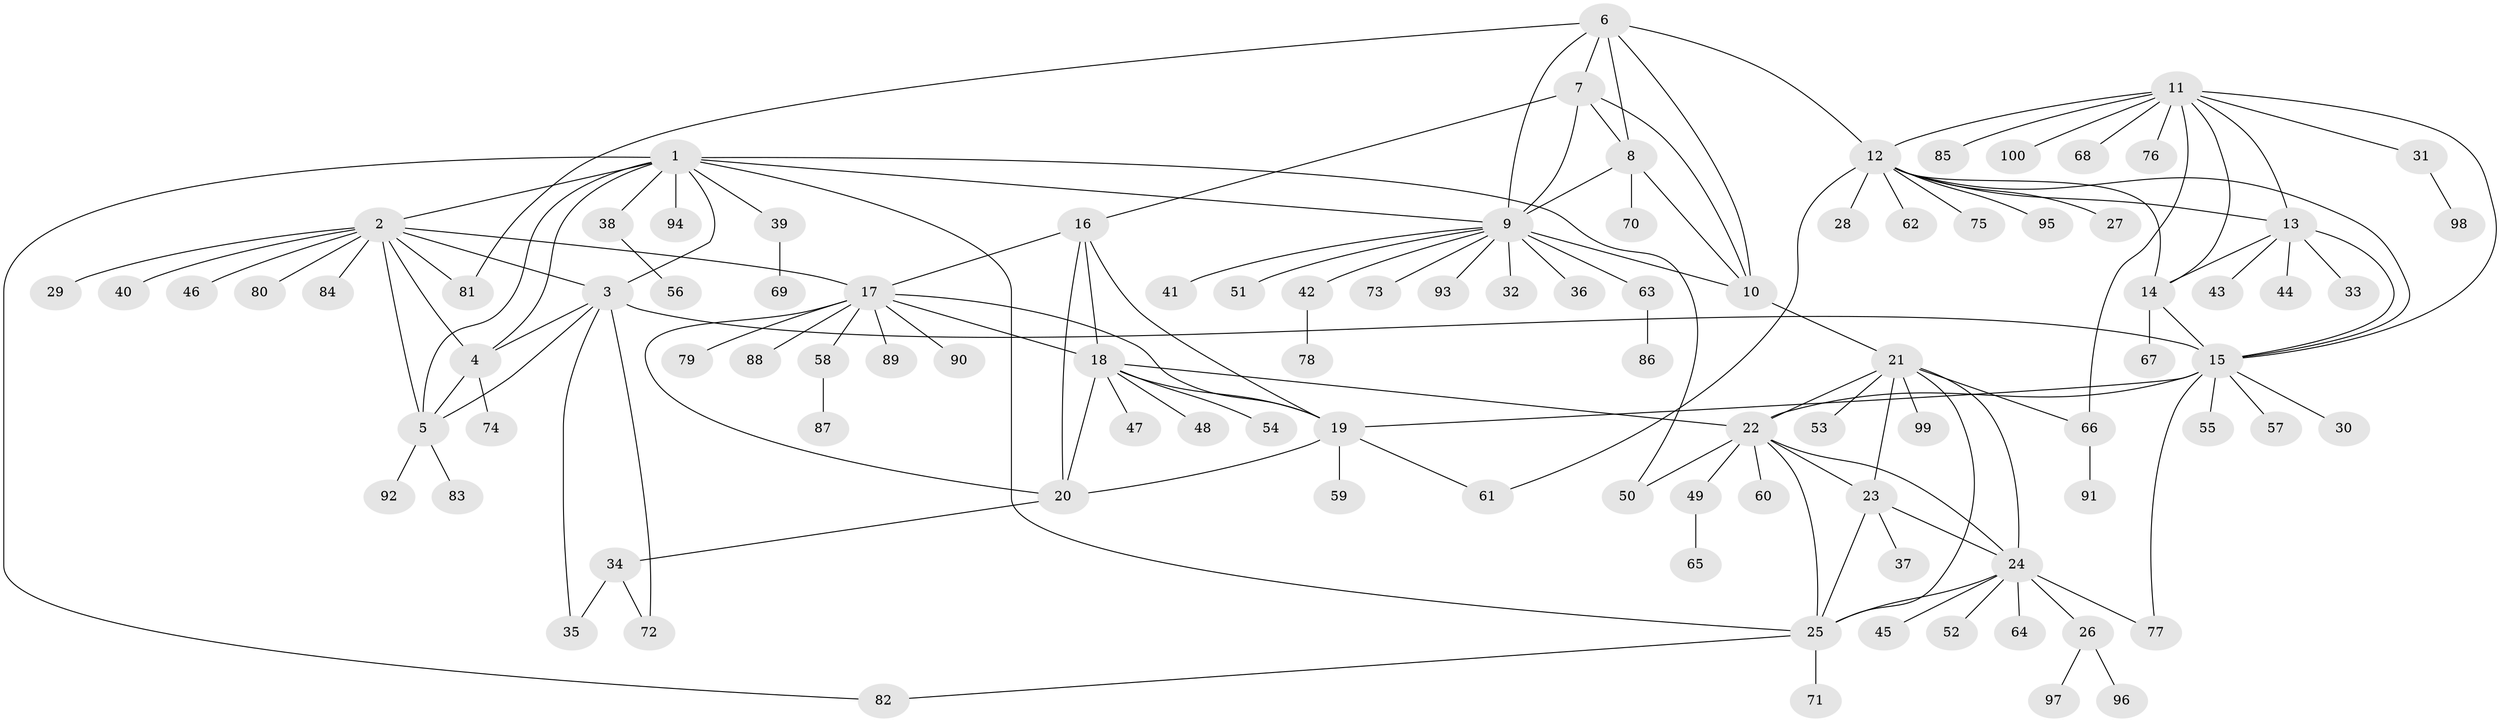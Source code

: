 // coarse degree distribution, {9: 0.025, 6: 0.2, 7: 0.05, 4: 0.15, 2: 0.15, 8: 0.05, 5: 0.05, 1: 0.3, 3: 0.025}
// Generated by graph-tools (version 1.1) at 2025/52/03/04/25 22:52:17]
// undirected, 100 vertices, 143 edges
graph export_dot {
  node [color=gray90,style=filled];
  1;
  2;
  3;
  4;
  5;
  6;
  7;
  8;
  9;
  10;
  11;
  12;
  13;
  14;
  15;
  16;
  17;
  18;
  19;
  20;
  21;
  22;
  23;
  24;
  25;
  26;
  27;
  28;
  29;
  30;
  31;
  32;
  33;
  34;
  35;
  36;
  37;
  38;
  39;
  40;
  41;
  42;
  43;
  44;
  45;
  46;
  47;
  48;
  49;
  50;
  51;
  52;
  53;
  54;
  55;
  56;
  57;
  58;
  59;
  60;
  61;
  62;
  63;
  64;
  65;
  66;
  67;
  68;
  69;
  70;
  71;
  72;
  73;
  74;
  75;
  76;
  77;
  78;
  79;
  80;
  81;
  82;
  83;
  84;
  85;
  86;
  87;
  88;
  89;
  90;
  91;
  92;
  93;
  94;
  95;
  96;
  97;
  98;
  99;
  100;
  1 -- 2;
  1 -- 3;
  1 -- 4;
  1 -- 5;
  1 -- 9;
  1 -- 25;
  1 -- 38;
  1 -- 39;
  1 -- 50;
  1 -- 82;
  1 -- 94;
  2 -- 3;
  2 -- 4;
  2 -- 5;
  2 -- 17;
  2 -- 29;
  2 -- 40;
  2 -- 46;
  2 -- 80;
  2 -- 81;
  2 -- 84;
  3 -- 4;
  3 -- 5;
  3 -- 15;
  3 -- 35;
  3 -- 72;
  4 -- 5;
  4 -- 74;
  5 -- 83;
  5 -- 92;
  6 -- 7;
  6 -- 8;
  6 -- 9;
  6 -- 10;
  6 -- 12;
  6 -- 81;
  7 -- 8;
  7 -- 9;
  7 -- 10;
  7 -- 16;
  8 -- 9;
  8 -- 10;
  8 -- 70;
  9 -- 10;
  9 -- 32;
  9 -- 36;
  9 -- 41;
  9 -- 42;
  9 -- 51;
  9 -- 63;
  9 -- 73;
  9 -- 93;
  10 -- 21;
  11 -- 12;
  11 -- 13;
  11 -- 14;
  11 -- 15;
  11 -- 31;
  11 -- 66;
  11 -- 68;
  11 -- 76;
  11 -- 85;
  11 -- 100;
  12 -- 13;
  12 -- 14;
  12 -- 15;
  12 -- 27;
  12 -- 28;
  12 -- 61;
  12 -- 62;
  12 -- 75;
  12 -- 95;
  13 -- 14;
  13 -- 15;
  13 -- 33;
  13 -- 43;
  13 -- 44;
  14 -- 15;
  14 -- 67;
  15 -- 19;
  15 -- 22;
  15 -- 30;
  15 -- 55;
  15 -- 57;
  15 -- 77;
  16 -- 17;
  16 -- 18;
  16 -- 19;
  16 -- 20;
  17 -- 18;
  17 -- 19;
  17 -- 20;
  17 -- 58;
  17 -- 79;
  17 -- 88;
  17 -- 89;
  17 -- 90;
  18 -- 19;
  18 -- 20;
  18 -- 22;
  18 -- 47;
  18 -- 48;
  18 -- 54;
  19 -- 20;
  19 -- 59;
  19 -- 61;
  20 -- 34;
  21 -- 22;
  21 -- 23;
  21 -- 24;
  21 -- 25;
  21 -- 53;
  21 -- 66;
  21 -- 99;
  22 -- 23;
  22 -- 24;
  22 -- 25;
  22 -- 49;
  22 -- 50;
  22 -- 60;
  23 -- 24;
  23 -- 25;
  23 -- 37;
  24 -- 25;
  24 -- 26;
  24 -- 45;
  24 -- 52;
  24 -- 64;
  24 -- 77;
  25 -- 71;
  25 -- 82;
  26 -- 96;
  26 -- 97;
  31 -- 98;
  34 -- 35;
  34 -- 72;
  38 -- 56;
  39 -- 69;
  42 -- 78;
  49 -- 65;
  58 -- 87;
  63 -- 86;
  66 -- 91;
}
